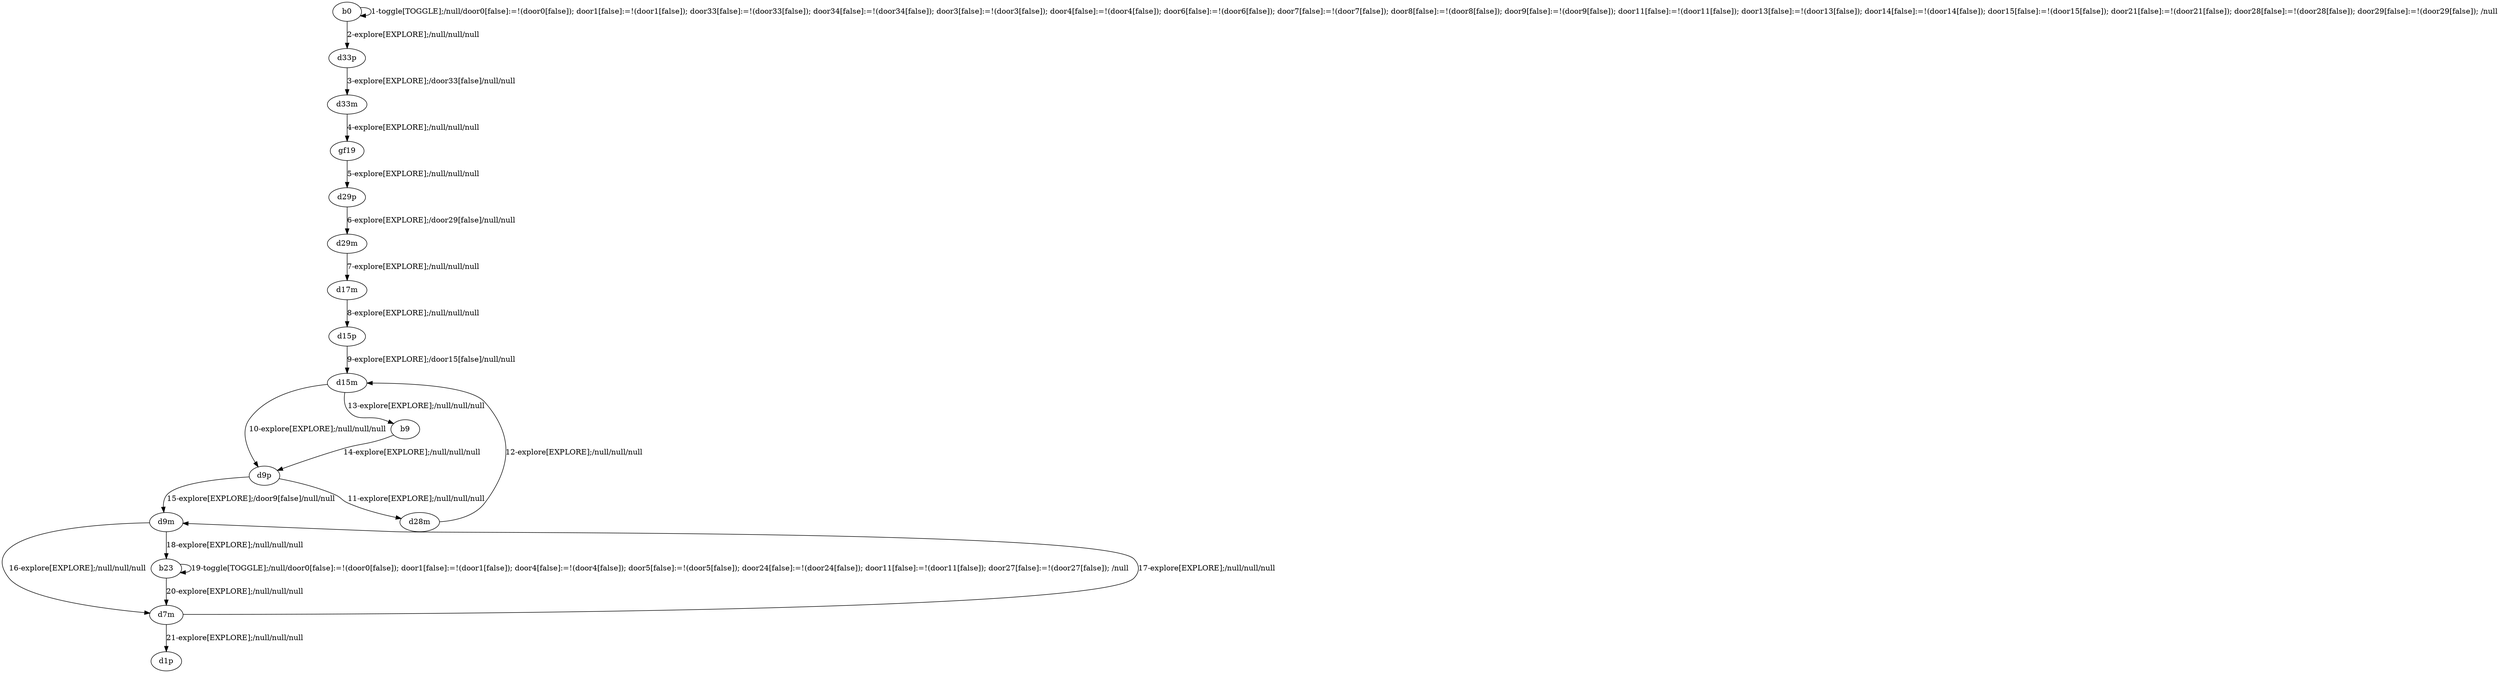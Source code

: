# Total number of goals covered by this test: 5
# d9p --> d28m
# d7m --> d1p
# d9m --> b23
# b23 --> d7m
# d7m --> d9m

digraph g {
"b0" -> "b0" [label = "1-toggle[TOGGLE];/null/door0[false]:=!(door0[false]); door1[false]:=!(door1[false]); door33[false]:=!(door33[false]); door34[false]:=!(door34[false]); door3[false]:=!(door3[false]); door4[false]:=!(door4[false]); door6[false]:=!(door6[false]); door7[false]:=!(door7[false]); door8[false]:=!(door8[false]); door9[false]:=!(door9[false]); door11[false]:=!(door11[false]); door13[false]:=!(door13[false]); door14[false]:=!(door14[false]); door15[false]:=!(door15[false]); door21[false]:=!(door21[false]); door28[false]:=!(door28[false]); door29[false]:=!(door29[false]); /null"];
"b0" -> "d33p" [label = "2-explore[EXPLORE];/null/null/null"];
"d33p" -> "d33m" [label = "3-explore[EXPLORE];/door33[false]/null/null"];
"d33m" -> "gf19" [label = "4-explore[EXPLORE];/null/null/null"];
"gf19" -> "d29p" [label = "5-explore[EXPLORE];/null/null/null"];
"d29p" -> "d29m" [label = "6-explore[EXPLORE];/door29[false]/null/null"];
"d29m" -> "d17m" [label = "7-explore[EXPLORE];/null/null/null"];
"d17m" -> "d15p" [label = "8-explore[EXPLORE];/null/null/null"];
"d15p" -> "d15m" [label = "9-explore[EXPLORE];/door15[false]/null/null"];
"d15m" -> "d9p" [label = "10-explore[EXPLORE];/null/null/null"];
"d9p" -> "d28m" [label = "11-explore[EXPLORE];/null/null/null"];
"d28m" -> "d15m" [label = "12-explore[EXPLORE];/null/null/null"];
"d15m" -> "b9" [label = "13-explore[EXPLORE];/null/null/null"];
"b9" -> "d9p" [label = "14-explore[EXPLORE];/null/null/null"];
"d9p" -> "d9m" [label = "15-explore[EXPLORE];/door9[false]/null/null"];
"d9m" -> "d7m" [label = "16-explore[EXPLORE];/null/null/null"];
"d7m" -> "d9m" [label = "17-explore[EXPLORE];/null/null/null"];
"d9m" -> "b23" [label = "18-explore[EXPLORE];/null/null/null"];
"b23" -> "b23" [label = "19-toggle[TOGGLE];/null/door0[false]:=!(door0[false]); door1[false]:=!(door1[false]); door4[false]:=!(door4[false]); door5[false]:=!(door5[false]); door24[false]:=!(door24[false]); door11[false]:=!(door11[false]); door27[false]:=!(door27[false]); /null"];
"b23" -> "d7m" [label = "20-explore[EXPLORE];/null/null/null"];
"d7m" -> "d1p" [label = "21-explore[EXPLORE];/null/null/null"];
}